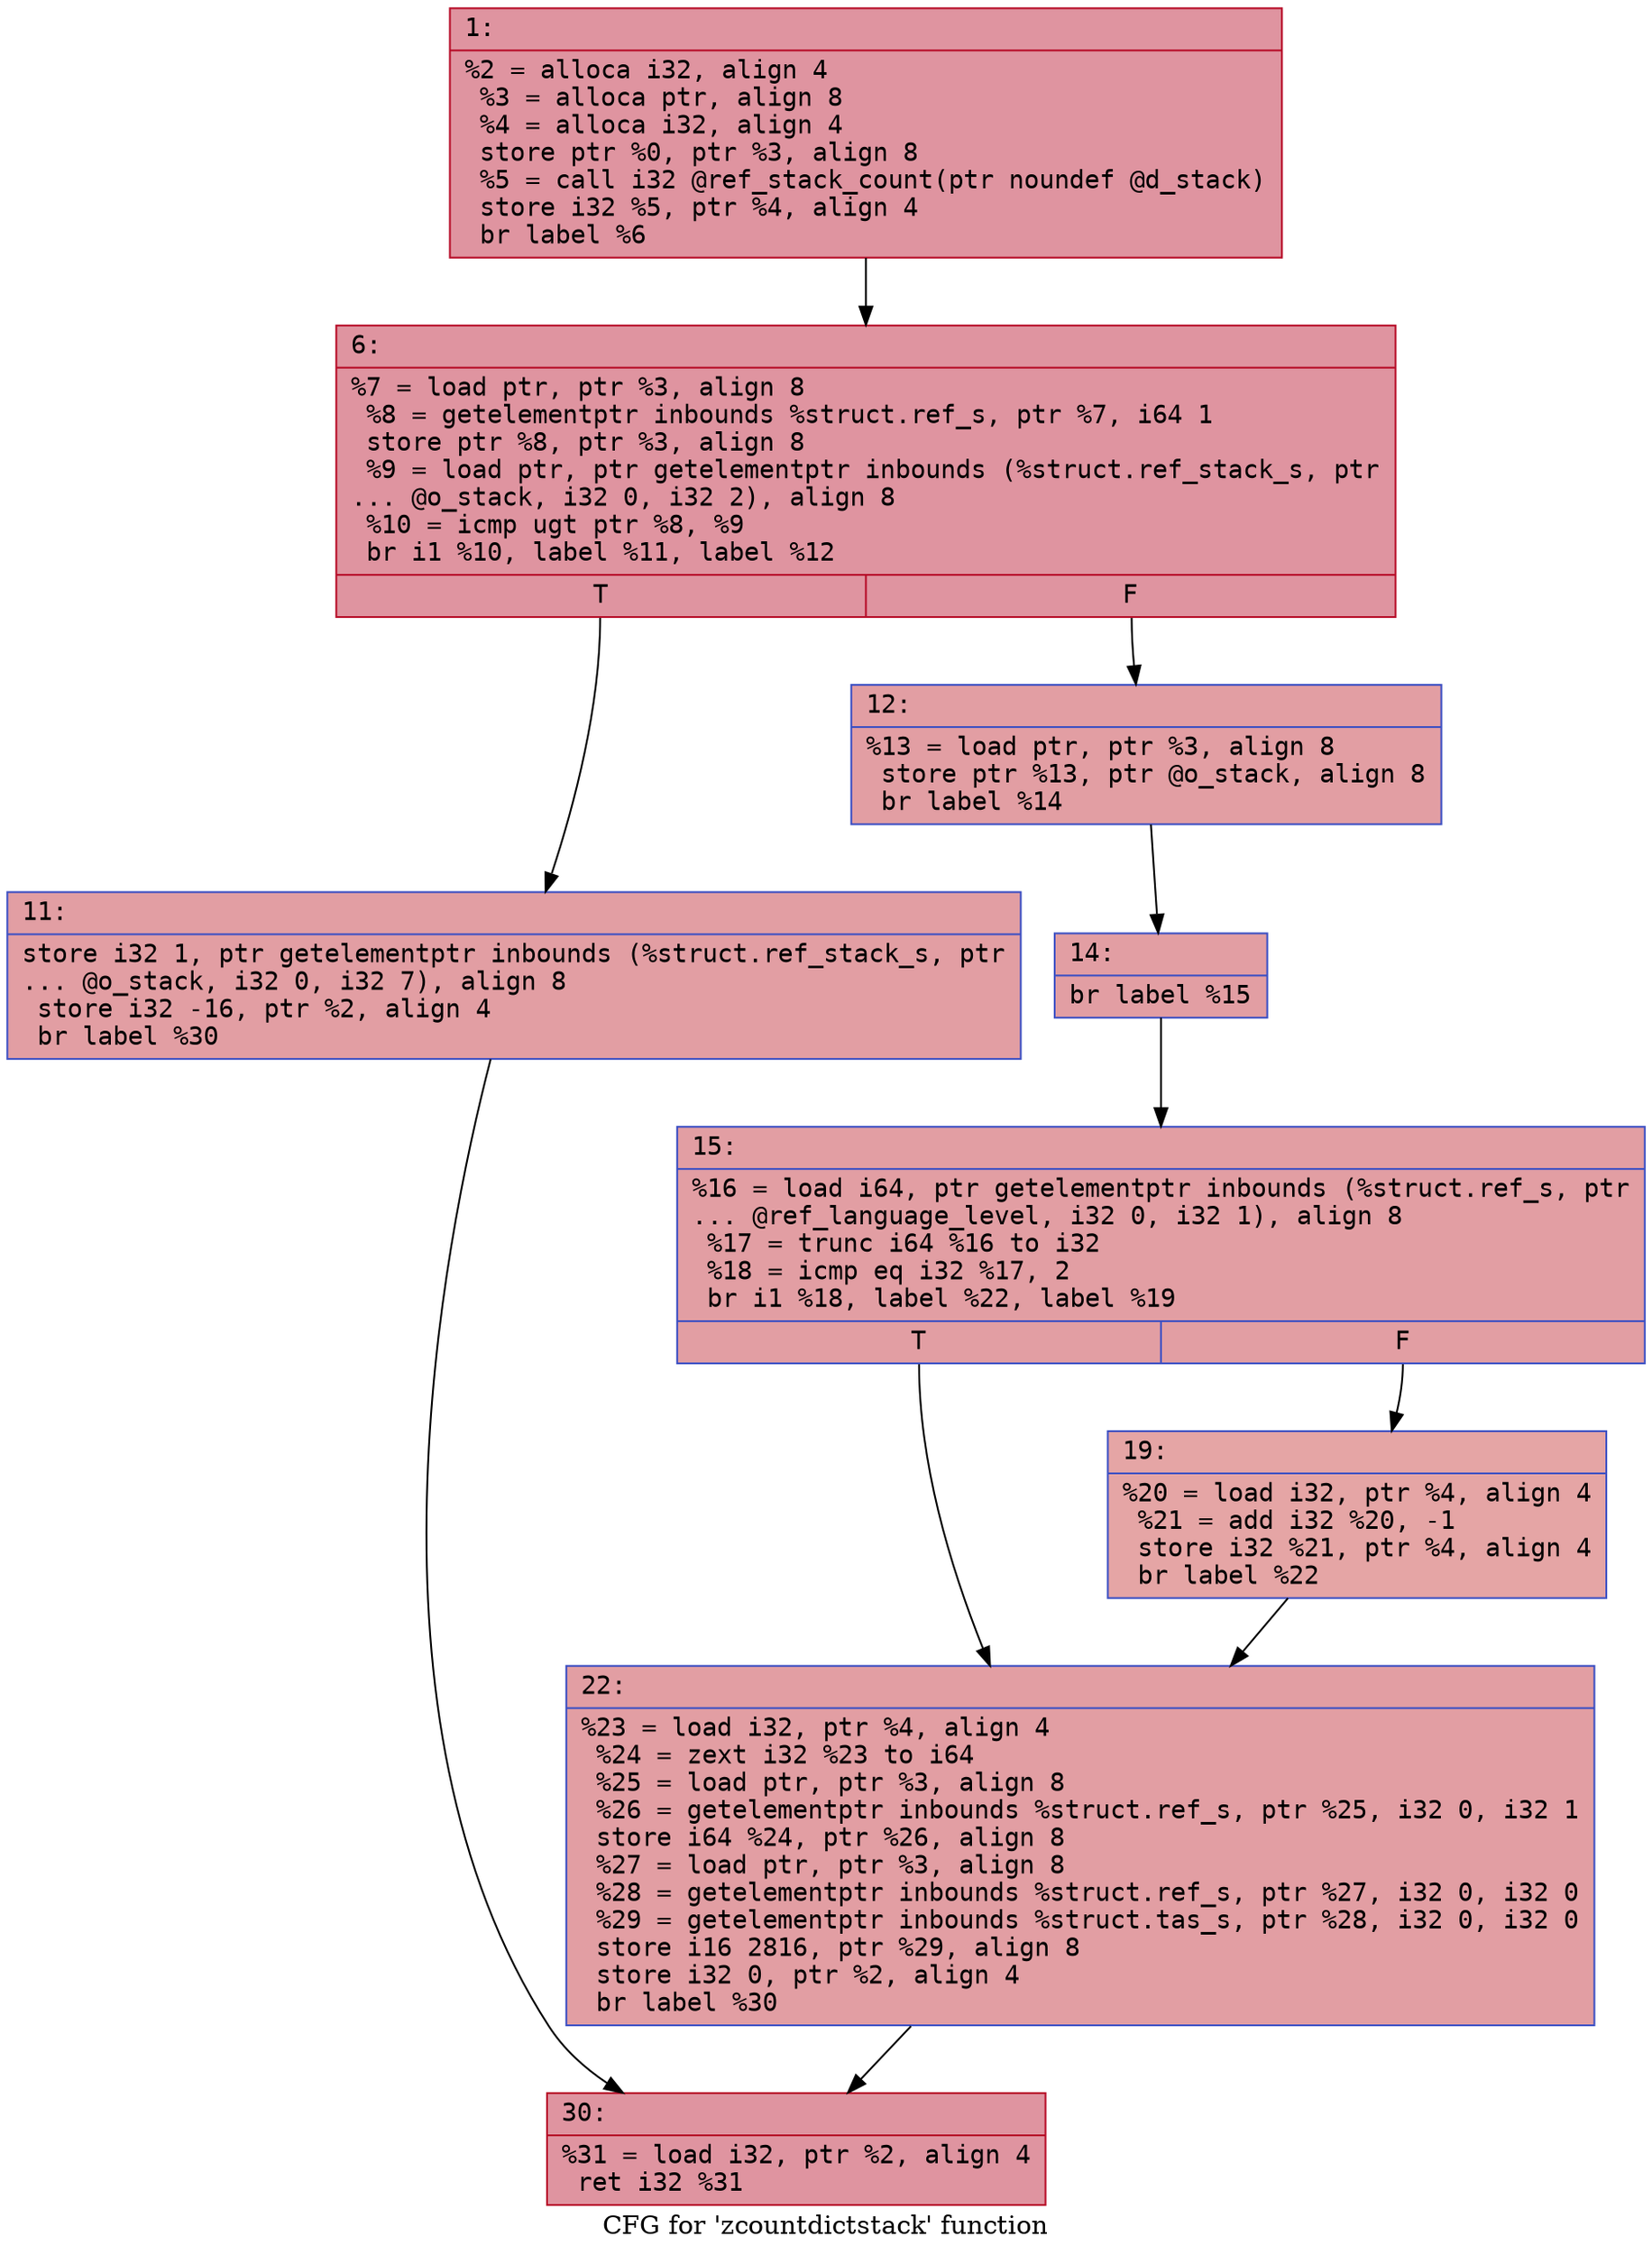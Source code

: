 digraph "CFG for 'zcountdictstack' function" {
	label="CFG for 'zcountdictstack' function";

	Node0x600003c00410 [shape=record,color="#b70d28ff", style=filled, fillcolor="#b70d2870" fontname="Courier",label="{1:\l|  %2 = alloca i32, align 4\l  %3 = alloca ptr, align 8\l  %4 = alloca i32, align 4\l  store ptr %0, ptr %3, align 8\l  %5 = call i32 @ref_stack_count(ptr noundef @d_stack)\l  store i32 %5, ptr %4, align 4\l  br label %6\l}"];
	Node0x600003c00410 -> Node0x600003c00460[tooltip="1 -> 6\nProbability 100.00%" ];
	Node0x600003c00460 [shape=record,color="#b70d28ff", style=filled, fillcolor="#b70d2870" fontname="Courier",label="{6:\l|  %7 = load ptr, ptr %3, align 8\l  %8 = getelementptr inbounds %struct.ref_s, ptr %7, i64 1\l  store ptr %8, ptr %3, align 8\l  %9 = load ptr, ptr getelementptr inbounds (%struct.ref_stack_s, ptr\l... @o_stack, i32 0, i32 2), align 8\l  %10 = icmp ugt ptr %8, %9\l  br i1 %10, label %11, label %12\l|{<s0>T|<s1>F}}"];
	Node0x600003c00460:s0 -> Node0x600003c004b0[tooltip="6 -> 11\nProbability 50.00%" ];
	Node0x600003c00460:s1 -> Node0x600003c00500[tooltip="6 -> 12\nProbability 50.00%" ];
	Node0x600003c004b0 [shape=record,color="#3d50c3ff", style=filled, fillcolor="#be242e70" fontname="Courier",label="{11:\l|  store i32 1, ptr getelementptr inbounds (%struct.ref_stack_s, ptr\l... @o_stack, i32 0, i32 7), align 8\l  store i32 -16, ptr %2, align 4\l  br label %30\l}"];
	Node0x600003c004b0 -> Node0x600003c00690[tooltip="11 -> 30\nProbability 100.00%" ];
	Node0x600003c00500 [shape=record,color="#3d50c3ff", style=filled, fillcolor="#be242e70" fontname="Courier",label="{12:\l|  %13 = load ptr, ptr %3, align 8\l  store ptr %13, ptr @o_stack, align 8\l  br label %14\l}"];
	Node0x600003c00500 -> Node0x600003c00550[tooltip="12 -> 14\nProbability 100.00%" ];
	Node0x600003c00550 [shape=record,color="#3d50c3ff", style=filled, fillcolor="#be242e70" fontname="Courier",label="{14:\l|  br label %15\l}"];
	Node0x600003c00550 -> Node0x600003c005a0[tooltip="14 -> 15\nProbability 100.00%" ];
	Node0x600003c005a0 [shape=record,color="#3d50c3ff", style=filled, fillcolor="#be242e70" fontname="Courier",label="{15:\l|  %16 = load i64, ptr getelementptr inbounds (%struct.ref_s, ptr\l... @ref_language_level, i32 0, i32 1), align 8\l  %17 = trunc i64 %16 to i32\l  %18 = icmp eq i32 %17, 2\l  br i1 %18, label %22, label %19\l|{<s0>T|<s1>F}}"];
	Node0x600003c005a0:s0 -> Node0x600003c00640[tooltip="15 -> 22\nProbability 50.00%" ];
	Node0x600003c005a0:s1 -> Node0x600003c005f0[tooltip="15 -> 19\nProbability 50.00%" ];
	Node0x600003c005f0 [shape=record,color="#3d50c3ff", style=filled, fillcolor="#c5333470" fontname="Courier",label="{19:\l|  %20 = load i32, ptr %4, align 4\l  %21 = add i32 %20, -1\l  store i32 %21, ptr %4, align 4\l  br label %22\l}"];
	Node0x600003c005f0 -> Node0x600003c00640[tooltip="19 -> 22\nProbability 100.00%" ];
	Node0x600003c00640 [shape=record,color="#3d50c3ff", style=filled, fillcolor="#be242e70" fontname="Courier",label="{22:\l|  %23 = load i32, ptr %4, align 4\l  %24 = zext i32 %23 to i64\l  %25 = load ptr, ptr %3, align 8\l  %26 = getelementptr inbounds %struct.ref_s, ptr %25, i32 0, i32 1\l  store i64 %24, ptr %26, align 8\l  %27 = load ptr, ptr %3, align 8\l  %28 = getelementptr inbounds %struct.ref_s, ptr %27, i32 0, i32 0\l  %29 = getelementptr inbounds %struct.tas_s, ptr %28, i32 0, i32 0\l  store i16 2816, ptr %29, align 8\l  store i32 0, ptr %2, align 4\l  br label %30\l}"];
	Node0x600003c00640 -> Node0x600003c00690[tooltip="22 -> 30\nProbability 100.00%" ];
	Node0x600003c00690 [shape=record,color="#b70d28ff", style=filled, fillcolor="#b70d2870" fontname="Courier",label="{30:\l|  %31 = load i32, ptr %2, align 4\l  ret i32 %31\l}"];
}
